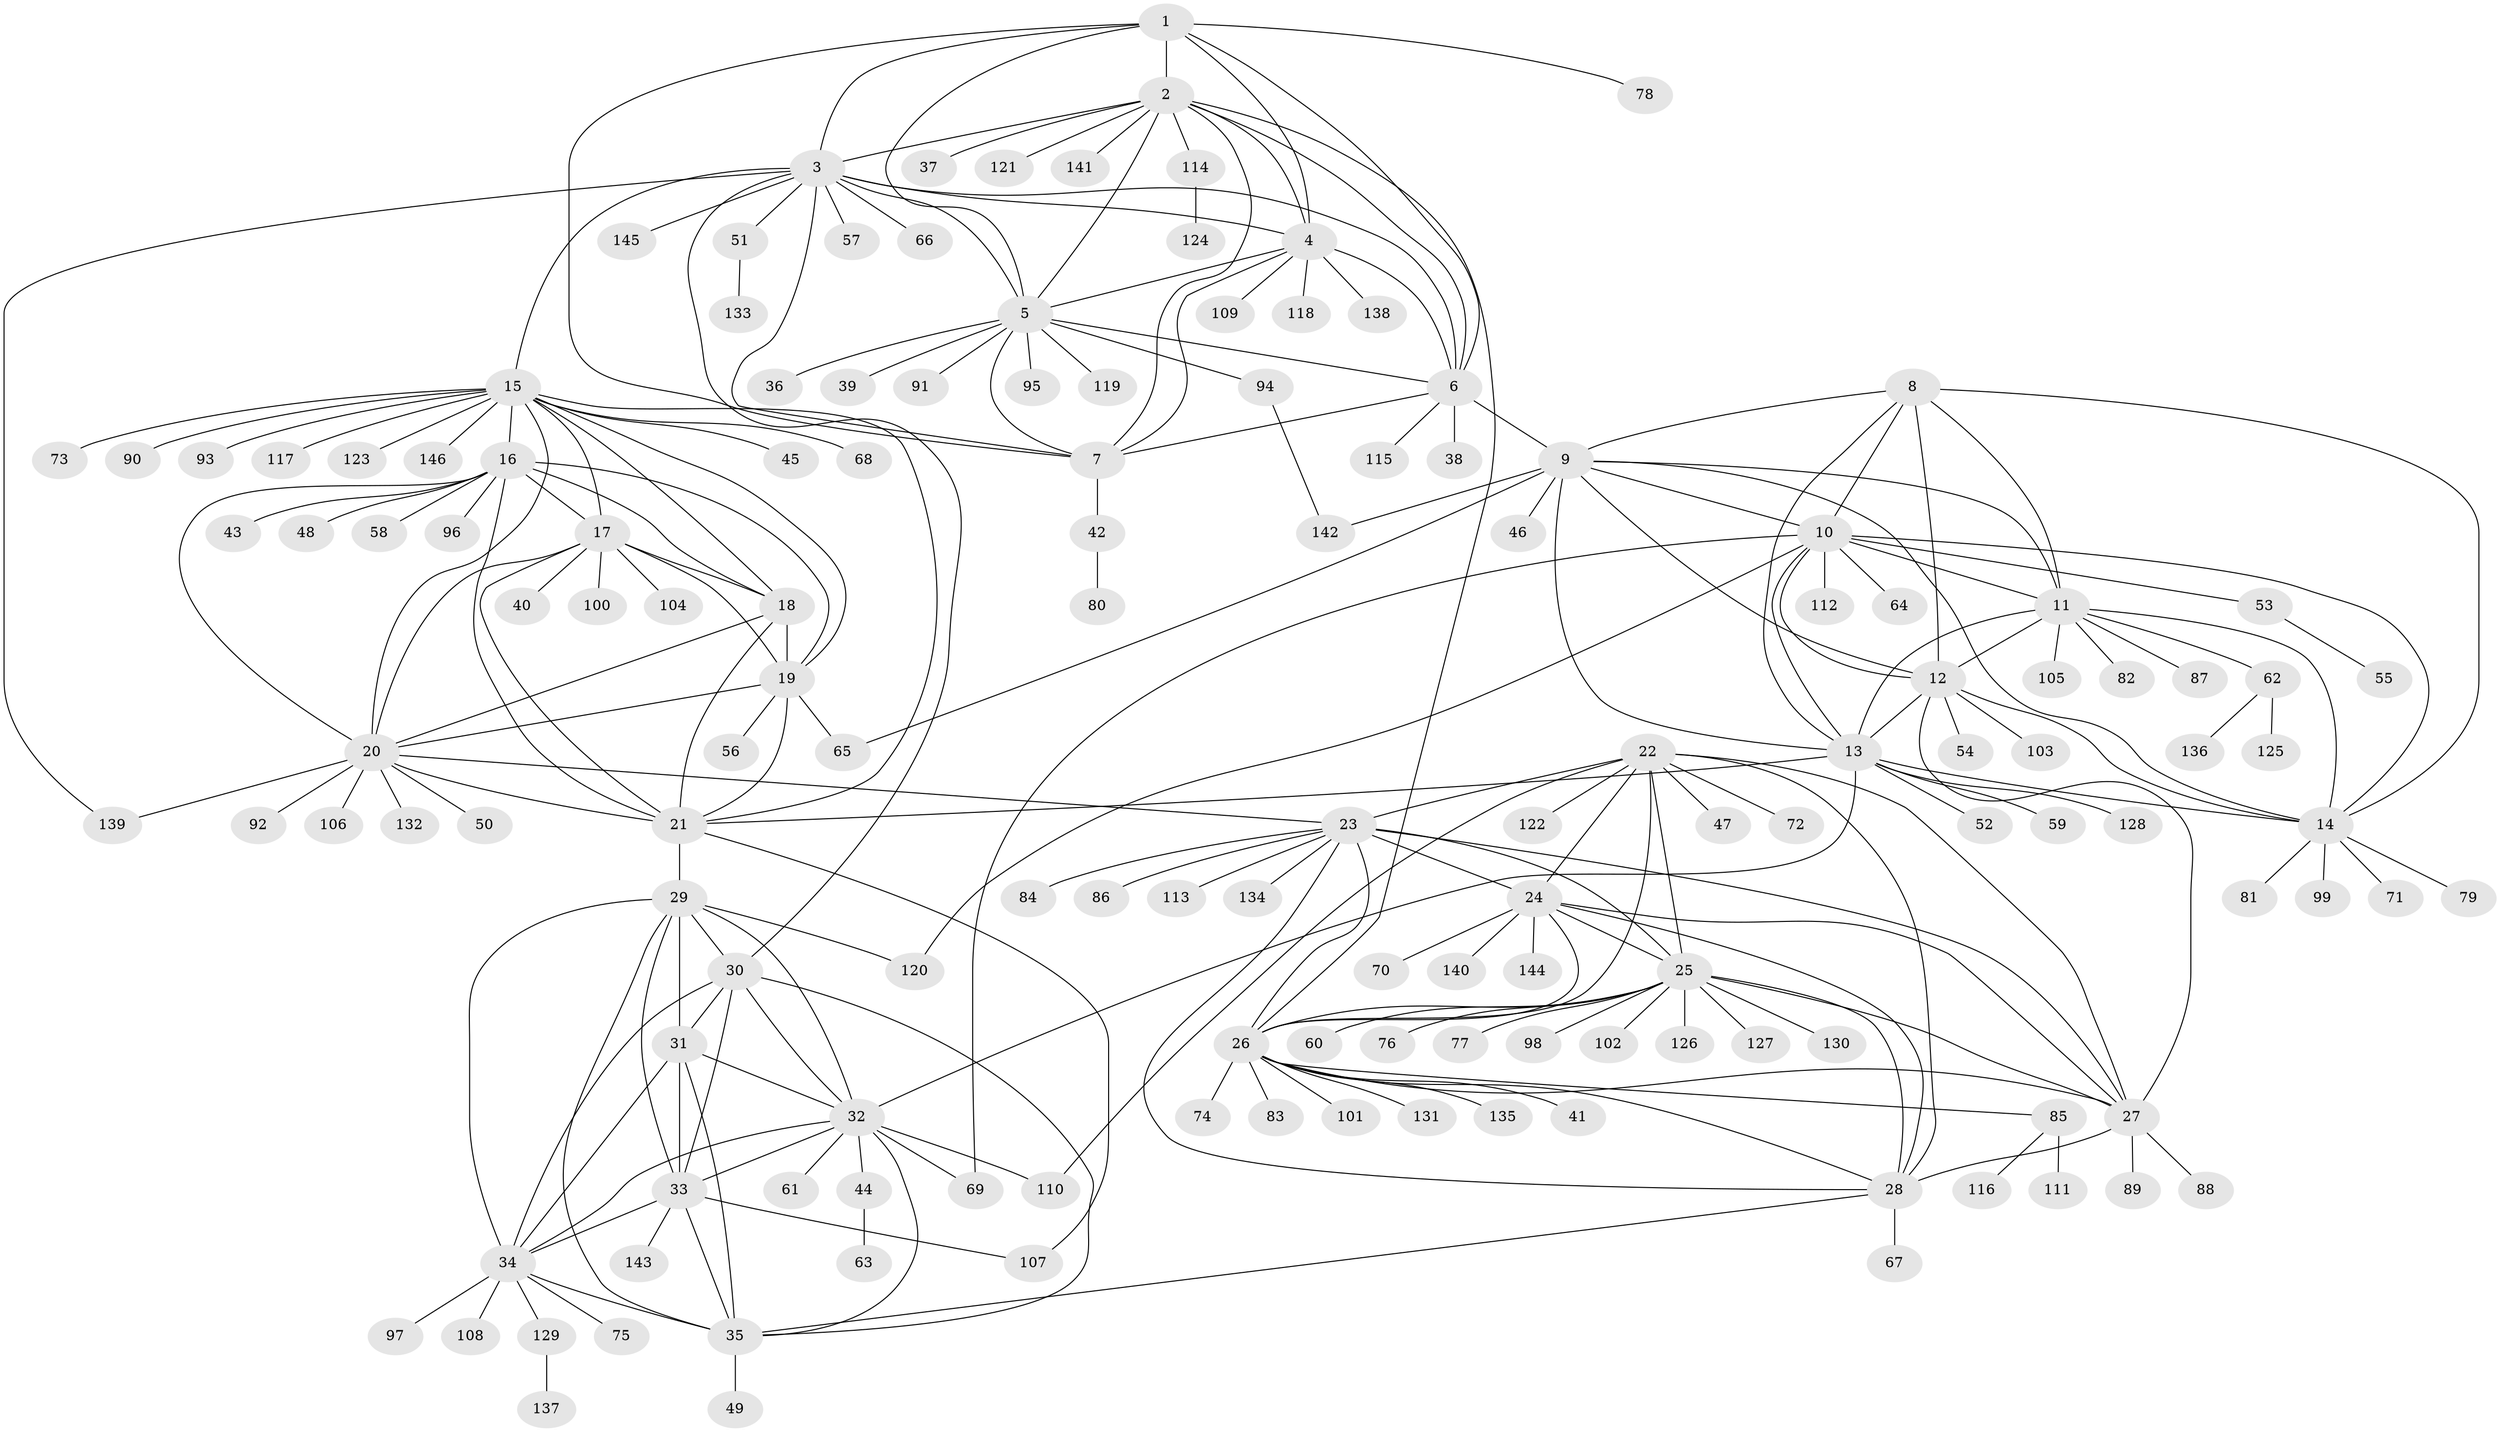// coarse degree distribution, {12: 0.04132231404958678, 9: 0.008264462809917356, 11: 0.008264462809917356, 7: 0.049586776859504134, 6: 0.03305785123966942, 13: 0.008264462809917356, 16: 0.008264462809917356, 15: 0.008264462809917356, 5: 0.01652892561983471, 8: 0.01652892561983471, 10: 0.008264462809917356, 1: 0.6776859504132231, 2: 0.11570247933884298}
// Generated by graph-tools (version 1.1) at 2025/52/02/27/25 19:52:19]
// undirected, 146 vertices, 233 edges
graph export_dot {
graph [start="1"]
  node [color=gray90,style=filled];
  1;
  2;
  3;
  4;
  5;
  6;
  7;
  8;
  9;
  10;
  11;
  12;
  13;
  14;
  15;
  16;
  17;
  18;
  19;
  20;
  21;
  22;
  23;
  24;
  25;
  26;
  27;
  28;
  29;
  30;
  31;
  32;
  33;
  34;
  35;
  36;
  37;
  38;
  39;
  40;
  41;
  42;
  43;
  44;
  45;
  46;
  47;
  48;
  49;
  50;
  51;
  52;
  53;
  54;
  55;
  56;
  57;
  58;
  59;
  60;
  61;
  62;
  63;
  64;
  65;
  66;
  67;
  68;
  69;
  70;
  71;
  72;
  73;
  74;
  75;
  76;
  77;
  78;
  79;
  80;
  81;
  82;
  83;
  84;
  85;
  86;
  87;
  88;
  89;
  90;
  91;
  92;
  93;
  94;
  95;
  96;
  97;
  98;
  99;
  100;
  101;
  102;
  103;
  104;
  105;
  106;
  107;
  108;
  109;
  110;
  111;
  112;
  113;
  114;
  115;
  116;
  117;
  118;
  119;
  120;
  121;
  122;
  123;
  124;
  125;
  126;
  127;
  128;
  129;
  130;
  131;
  132;
  133;
  134;
  135;
  136;
  137;
  138;
  139;
  140;
  141;
  142;
  143;
  144;
  145;
  146;
  1 -- 2;
  1 -- 3;
  1 -- 4;
  1 -- 5;
  1 -- 6;
  1 -- 7;
  1 -- 78;
  2 -- 3;
  2 -- 4;
  2 -- 5;
  2 -- 6;
  2 -- 7;
  2 -- 26;
  2 -- 37;
  2 -- 114;
  2 -- 121;
  2 -- 141;
  3 -- 4;
  3 -- 5;
  3 -- 6;
  3 -- 7;
  3 -- 15;
  3 -- 30;
  3 -- 51;
  3 -- 57;
  3 -- 66;
  3 -- 139;
  3 -- 145;
  4 -- 5;
  4 -- 6;
  4 -- 7;
  4 -- 109;
  4 -- 118;
  4 -- 138;
  5 -- 6;
  5 -- 7;
  5 -- 36;
  5 -- 39;
  5 -- 91;
  5 -- 94;
  5 -- 95;
  5 -- 119;
  6 -- 7;
  6 -- 9;
  6 -- 38;
  6 -- 115;
  7 -- 42;
  8 -- 9;
  8 -- 10;
  8 -- 11;
  8 -- 12;
  8 -- 13;
  8 -- 14;
  9 -- 10;
  9 -- 11;
  9 -- 12;
  9 -- 13;
  9 -- 14;
  9 -- 46;
  9 -- 65;
  9 -- 142;
  10 -- 11;
  10 -- 12;
  10 -- 13;
  10 -- 14;
  10 -- 53;
  10 -- 64;
  10 -- 69;
  10 -- 112;
  10 -- 120;
  11 -- 12;
  11 -- 13;
  11 -- 14;
  11 -- 62;
  11 -- 82;
  11 -- 87;
  11 -- 105;
  12 -- 13;
  12 -- 14;
  12 -- 27;
  12 -- 54;
  12 -- 103;
  13 -- 14;
  13 -- 21;
  13 -- 32;
  13 -- 52;
  13 -- 59;
  13 -- 128;
  14 -- 71;
  14 -- 79;
  14 -- 81;
  14 -- 99;
  15 -- 16;
  15 -- 17;
  15 -- 18;
  15 -- 19;
  15 -- 20;
  15 -- 21;
  15 -- 45;
  15 -- 68;
  15 -- 73;
  15 -- 90;
  15 -- 93;
  15 -- 117;
  15 -- 123;
  15 -- 146;
  16 -- 17;
  16 -- 18;
  16 -- 19;
  16 -- 20;
  16 -- 21;
  16 -- 43;
  16 -- 48;
  16 -- 58;
  16 -- 96;
  17 -- 18;
  17 -- 19;
  17 -- 20;
  17 -- 21;
  17 -- 40;
  17 -- 100;
  17 -- 104;
  18 -- 19;
  18 -- 20;
  18 -- 21;
  19 -- 20;
  19 -- 21;
  19 -- 56;
  19 -- 65;
  20 -- 21;
  20 -- 23;
  20 -- 50;
  20 -- 92;
  20 -- 106;
  20 -- 132;
  20 -- 139;
  21 -- 29;
  21 -- 107;
  22 -- 23;
  22 -- 24;
  22 -- 25;
  22 -- 26;
  22 -- 27;
  22 -- 28;
  22 -- 47;
  22 -- 72;
  22 -- 110;
  22 -- 122;
  23 -- 24;
  23 -- 25;
  23 -- 26;
  23 -- 27;
  23 -- 28;
  23 -- 84;
  23 -- 86;
  23 -- 113;
  23 -- 134;
  24 -- 25;
  24 -- 26;
  24 -- 27;
  24 -- 28;
  24 -- 70;
  24 -- 140;
  24 -- 144;
  25 -- 26;
  25 -- 27;
  25 -- 28;
  25 -- 60;
  25 -- 76;
  25 -- 77;
  25 -- 98;
  25 -- 102;
  25 -- 126;
  25 -- 127;
  25 -- 130;
  26 -- 27;
  26 -- 28;
  26 -- 41;
  26 -- 74;
  26 -- 83;
  26 -- 85;
  26 -- 101;
  26 -- 131;
  26 -- 135;
  27 -- 28;
  27 -- 88;
  27 -- 89;
  28 -- 35;
  28 -- 67;
  29 -- 30;
  29 -- 31;
  29 -- 32;
  29 -- 33;
  29 -- 34;
  29 -- 35;
  29 -- 120;
  30 -- 31;
  30 -- 32;
  30 -- 33;
  30 -- 34;
  30 -- 35;
  31 -- 32;
  31 -- 33;
  31 -- 34;
  31 -- 35;
  32 -- 33;
  32 -- 34;
  32 -- 35;
  32 -- 44;
  32 -- 61;
  32 -- 69;
  32 -- 110;
  33 -- 34;
  33 -- 35;
  33 -- 107;
  33 -- 143;
  34 -- 35;
  34 -- 75;
  34 -- 97;
  34 -- 108;
  34 -- 129;
  35 -- 49;
  42 -- 80;
  44 -- 63;
  51 -- 133;
  53 -- 55;
  62 -- 125;
  62 -- 136;
  85 -- 111;
  85 -- 116;
  94 -- 142;
  114 -- 124;
  129 -- 137;
}
